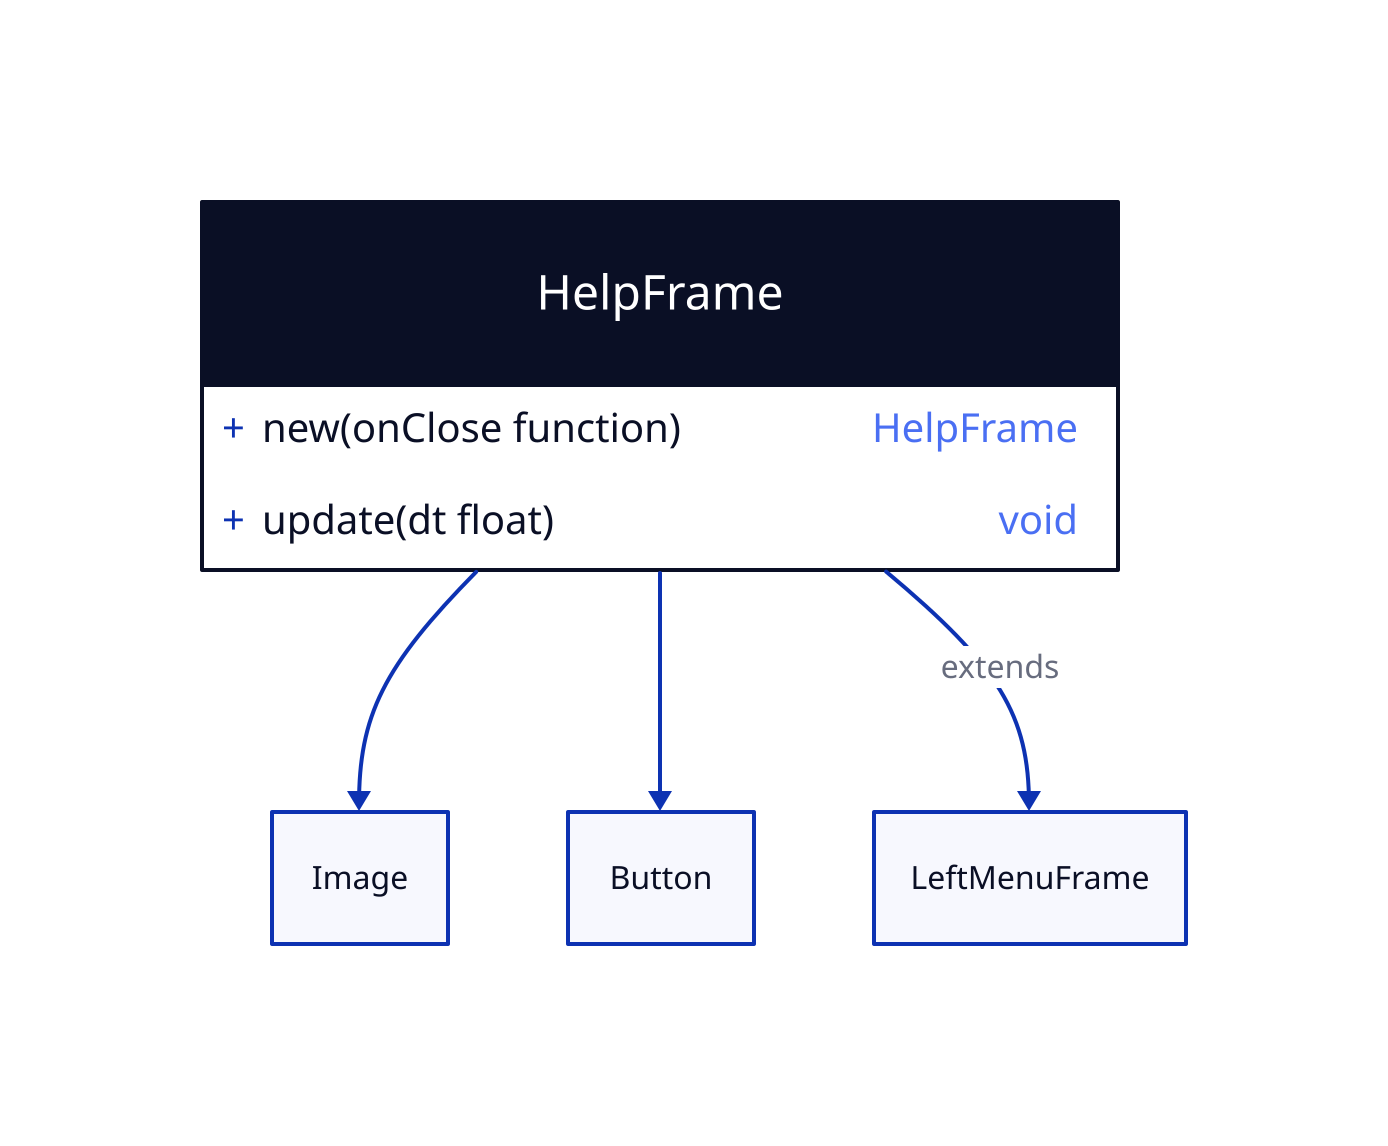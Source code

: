 HelpFrame: {
  shape: class

  +new(onClose function): HelpFrame

  +update(dt float): void
}
HelpFrame -> Image
HelpFrame -> Button
HelpFrame -> LeftMenuFrame: extends
